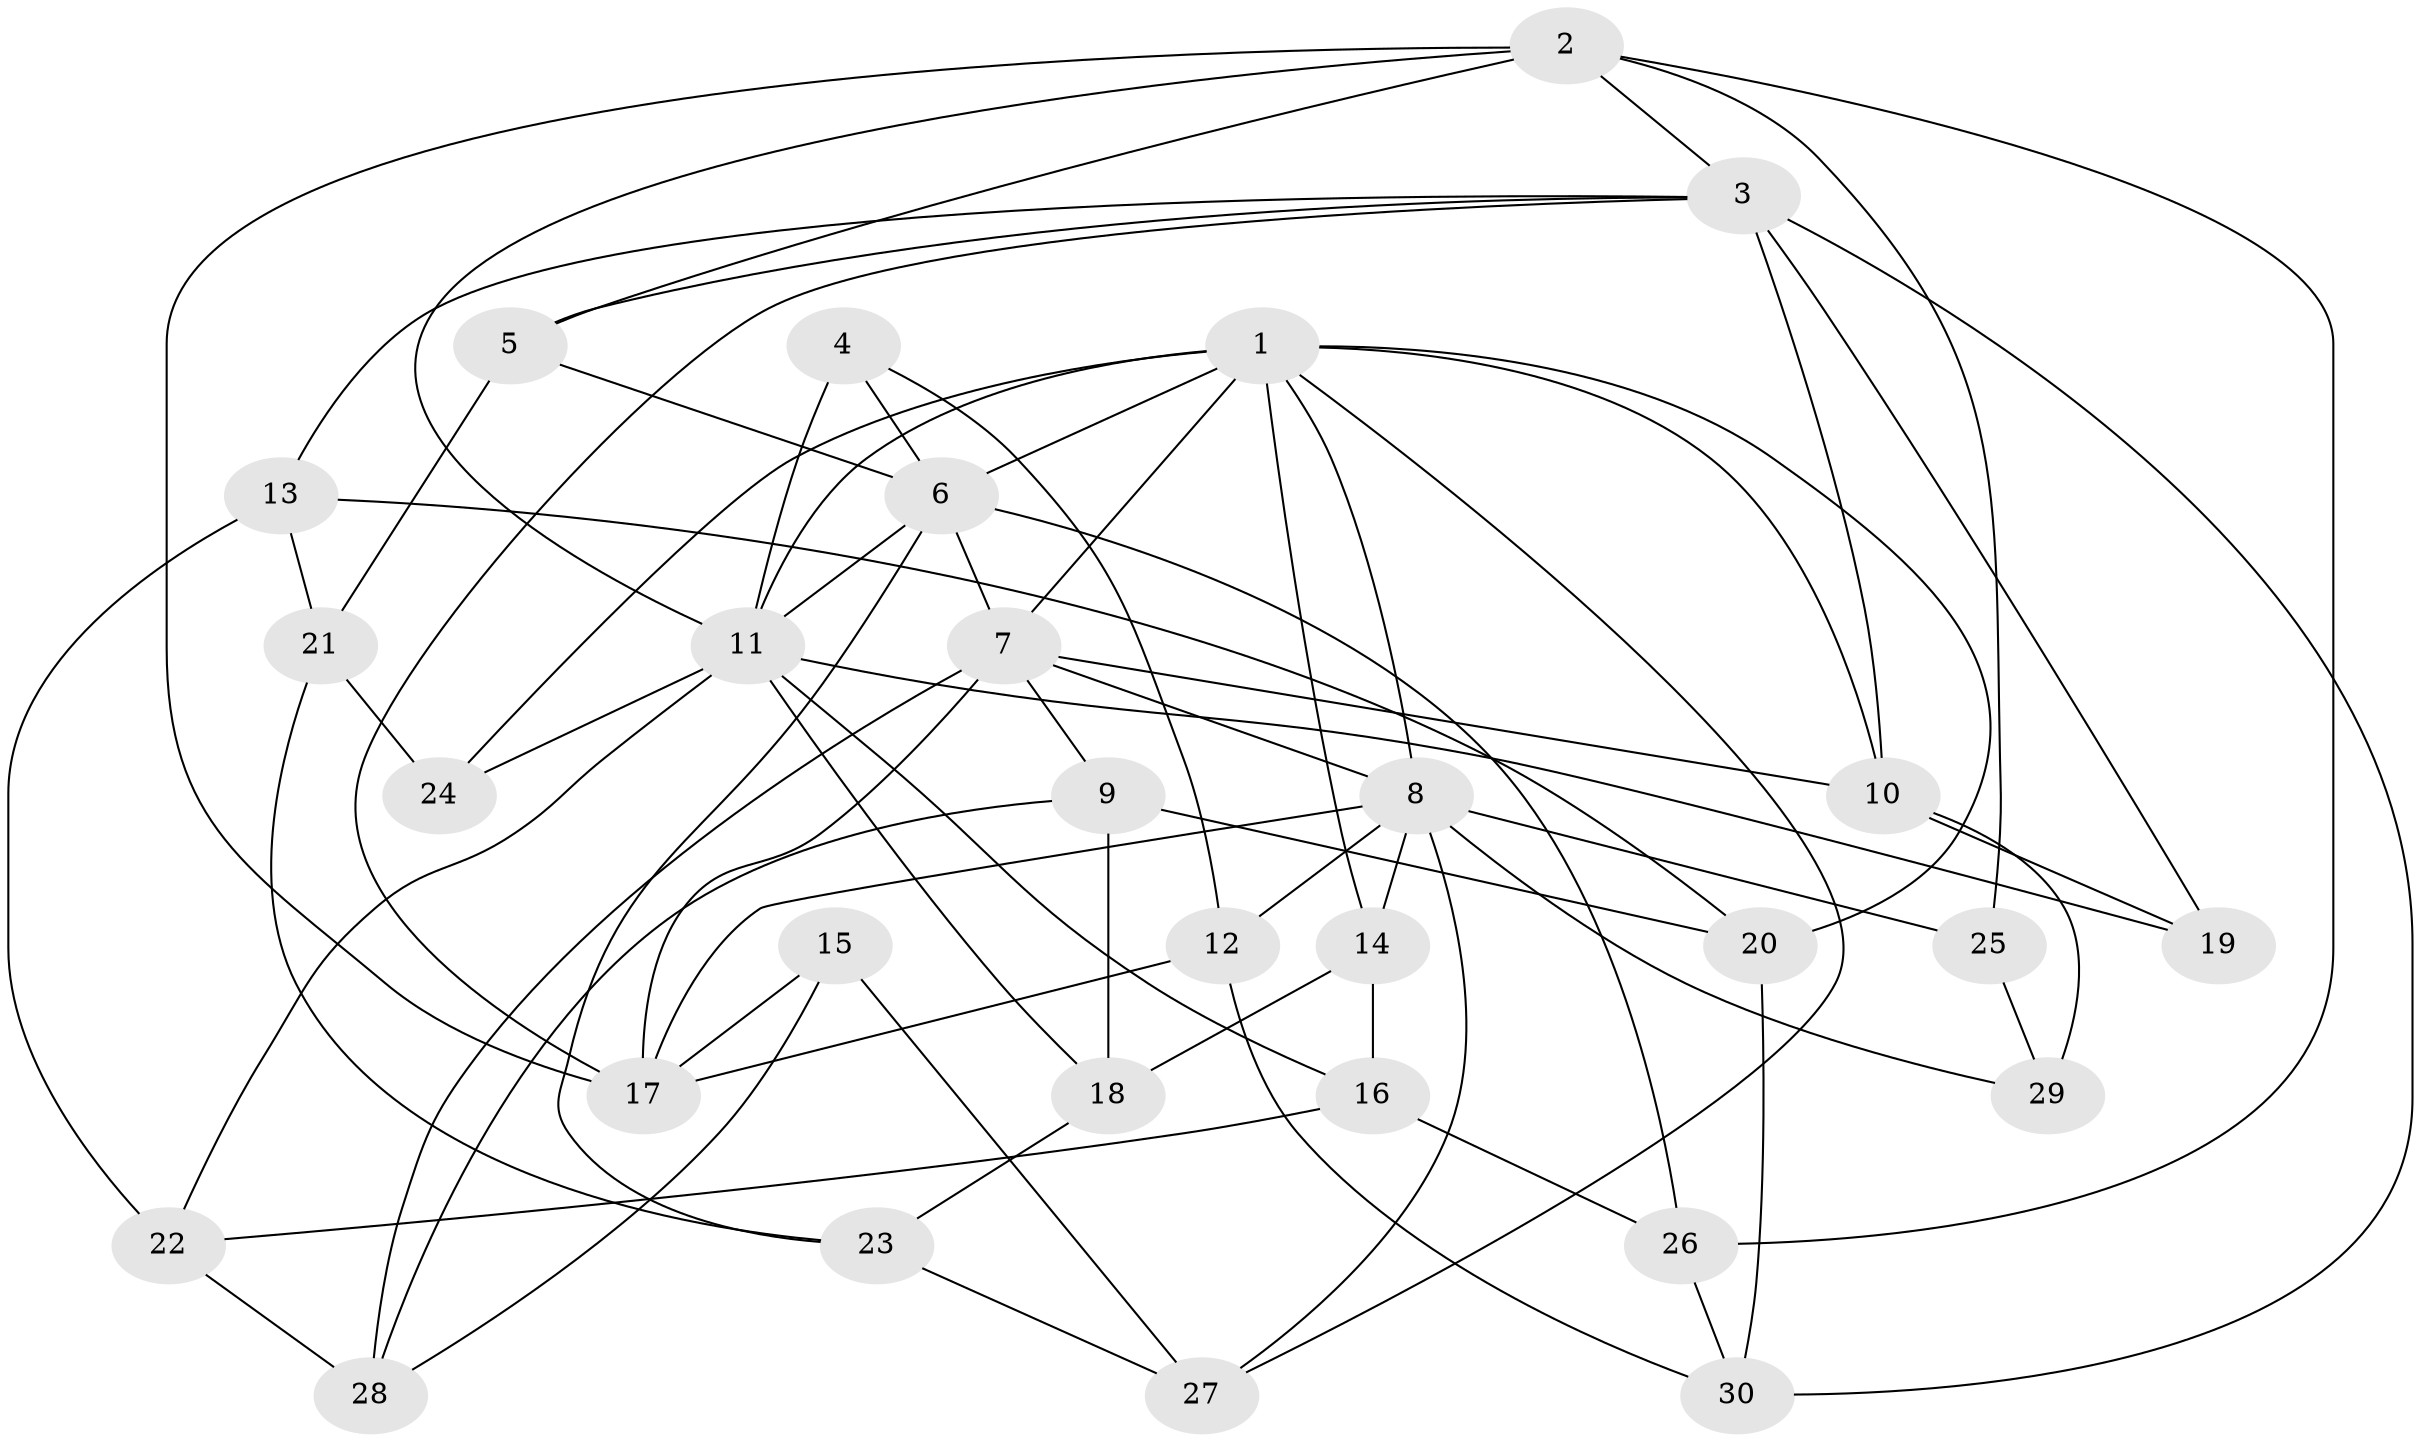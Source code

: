 // original degree distribution, {4: 1.0}
// Generated by graph-tools (version 1.1) at 2025/38/03/09/25 02:38:10]
// undirected, 30 vertices, 71 edges
graph export_dot {
graph [start="1"]
  node [color=gray90,style=filled];
  1;
  2;
  3;
  4;
  5;
  6;
  7;
  8;
  9;
  10;
  11;
  12;
  13;
  14;
  15;
  16;
  17;
  18;
  19;
  20;
  21;
  22;
  23;
  24;
  25;
  26;
  27;
  28;
  29;
  30;
  1 -- 6 [weight=1.0];
  1 -- 7 [weight=1.0];
  1 -- 8 [weight=1.0];
  1 -- 10 [weight=1.0];
  1 -- 11 [weight=1.0];
  1 -- 14 [weight=1.0];
  1 -- 20 [weight=1.0];
  1 -- 24 [weight=2.0];
  1 -- 27 [weight=1.0];
  2 -- 3 [weight=1.0];
  2 -- 5 [weight=2.0];
  2 -- 11 [weight=1.0];
  2 -- 17 [weight=1.0];
  2 -- 25 [weight=2.0];
  2 -- 26 [weight=1.0];
  3 -- 5 [weight=1.0];
  3 -- 10 [weight=2.0];
  3 -- 13 [weight=1.0];
  3 -- 17 [weight=2.0];
  3 -- 19 [weight=2.0];
  3 -- 30 [weight=1.0];
  4 -- 6 [weight=1.0];
  4 -- 11 [weight=2.0];
  4 -- 12 [weight=1.0];
  5 -- 6 [weight=2.0];
  5 -- 21 [weight=1.0];
  6 -- 7 [weight=1.0];
  6 -- 11 [weight=1.0];
  6 -- 23 [weight=1.0];
  6 -- 26 [weight=1.0];
  7 -- 8 [weight=1.0];
  7 -- 9 [weight=1.0];
  7 -- 10 [weight=2.0];
  7 -- 17 [weight=3.0];
  7 -- 28 [weight=1.0];
  8 -- 12 [weight=1.0];
  8 -- 14 [weight=1.0];
  8 -- 17 [weight=1.0];
  8 -- 25 [weight=1.0];
  8 -- 27 [weight=1.0];
  8 -- 29 [weight=1.0];
  9 -- 18 [weight=1.0];
  9 -- 20 [weight=1.0];
  9 -- 28 [weight=1.0];
  10 -- 19 [weight=1.0];
  10 -- 29 [weight=2.0];
  11 -- 16 [weight=1.0];
  11 -- 18 [weight=1.0];
  11 -- 19 [weight=1.0];
  11 -- 22 [weight=1.0];
  11 -- 24 [weight=1.0];
  12 -- 17 [weight=1.0];
  12 -- 30 [weight=1.0];
  13 -- 20 [weight=1.0];
  13 -- 21 [weight=1.0];
  13 -- 22 [weight=1.0];
  14 -- 16 [weight=1.0];
  14 -- 18 [weight=1.0];
  15 -- 17 [weight=2.0];
  15 -- 27 [weight=1.0];
  15 -- 28 [weight=1.0];
  16 -- 22 [weight=1.0];
  16 -- 26 [weight=1.0];
  18 -- 23 [weight=1.0];
  20 -- 30 [weight=1.0];
  21 -- 23 [weight=1.0];
  21 -- 24 [weight=1.0];
  22 -- 28 [weight=1.0];
  23 -- 27 [weight=1.0];
  25 -- 29 [weight=1.0];
  26 -- 30 [weight=1.0];
}
